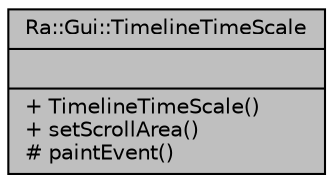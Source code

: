digraph "Ra::Gui::TimelineTimeScale"
{
 // INTERACTIVE_SVG=YES
 // LATEX_PDF_SIZE
  edge [fontname="Helvetica",fontsize="10",labelfontname="Helvetica",labelfontsize="10"];
  node [fontname="Helvetica",fontsize="10",shape=record];
  Node1 [label="{Ra::Gui::TimelineTimeScale\n||+ TimelineTimeScale()\l+ setScrollArea()\l# paintEvent()\l}",height=0.2,width=0.4,color="black", fillcolor="grey75", style="filled", fontcolor="black",tooltip=" "];
}
